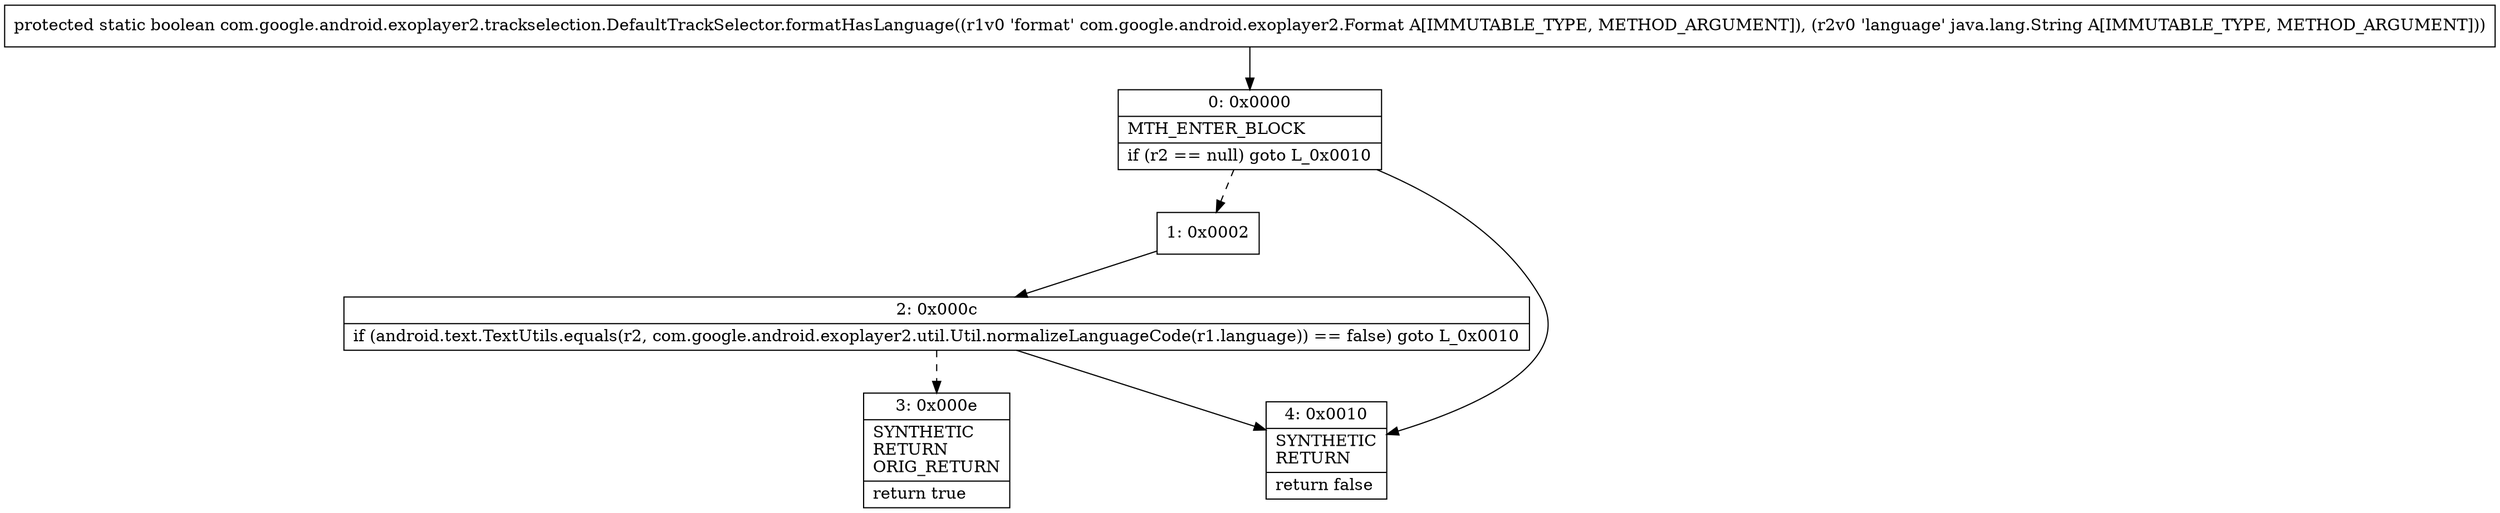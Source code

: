 digraph "CFG forcom.google.android.exoplayer2.trackselection.DefaultTrackSelector.formatHasLanguage(Lcom\/google\/android\/exoplayer2\/Format;Ljava\/lang\/String;)Z" {
Node_0 [shape=record,label="{0\:\ 0x0000|MTH_ENTER_BLOCK\l|if (r2 == null) goto L_0x0010\l}"];
Node_1 [shape=record,label="{1\:\ 0x0002}"];
Node_2 [shape=record,label="{2\:\ 0x000c|if (android.text.TextUtils.equals(r2, com.google.android.exoplayer2.util.Util.normalizeLanguageCode(r1.language)) == false) goto L_0x0010\l}"];
Node_3 [shape=record,label="{3\:\ 0x000e|SYNTHETIC\lRETURN\lORIG_RETURN\l|return true\l}"];
Node_4 [shape=record,label="{4\:\ 0x0010|SYNTHETIC\lRETURN\l|return false\l}"];
MethodNode[shape=record,label="{protected static boolean com.google.android.exoplayer2.trackselection.DefaultTrackSelector.formatHasLanguage((r1v0 'format' com.google.android.exoplayer2.Format A[IMMUTABLE_TYPE, METHOD_ARGUMENT]), (r2v0 'language' java.lang.String A[IMMUTABLE_TYPE, METHOD_ARGUMENT])) }"];
MethodNode -> Node_0;
Node_0 -> Node_1[style=dashed];
Node_0 -> Node_4;
Node_1 -> Node_2;
Node_2 -> Node_3[style=dashed];
Node_2 -> Node_4;
}

